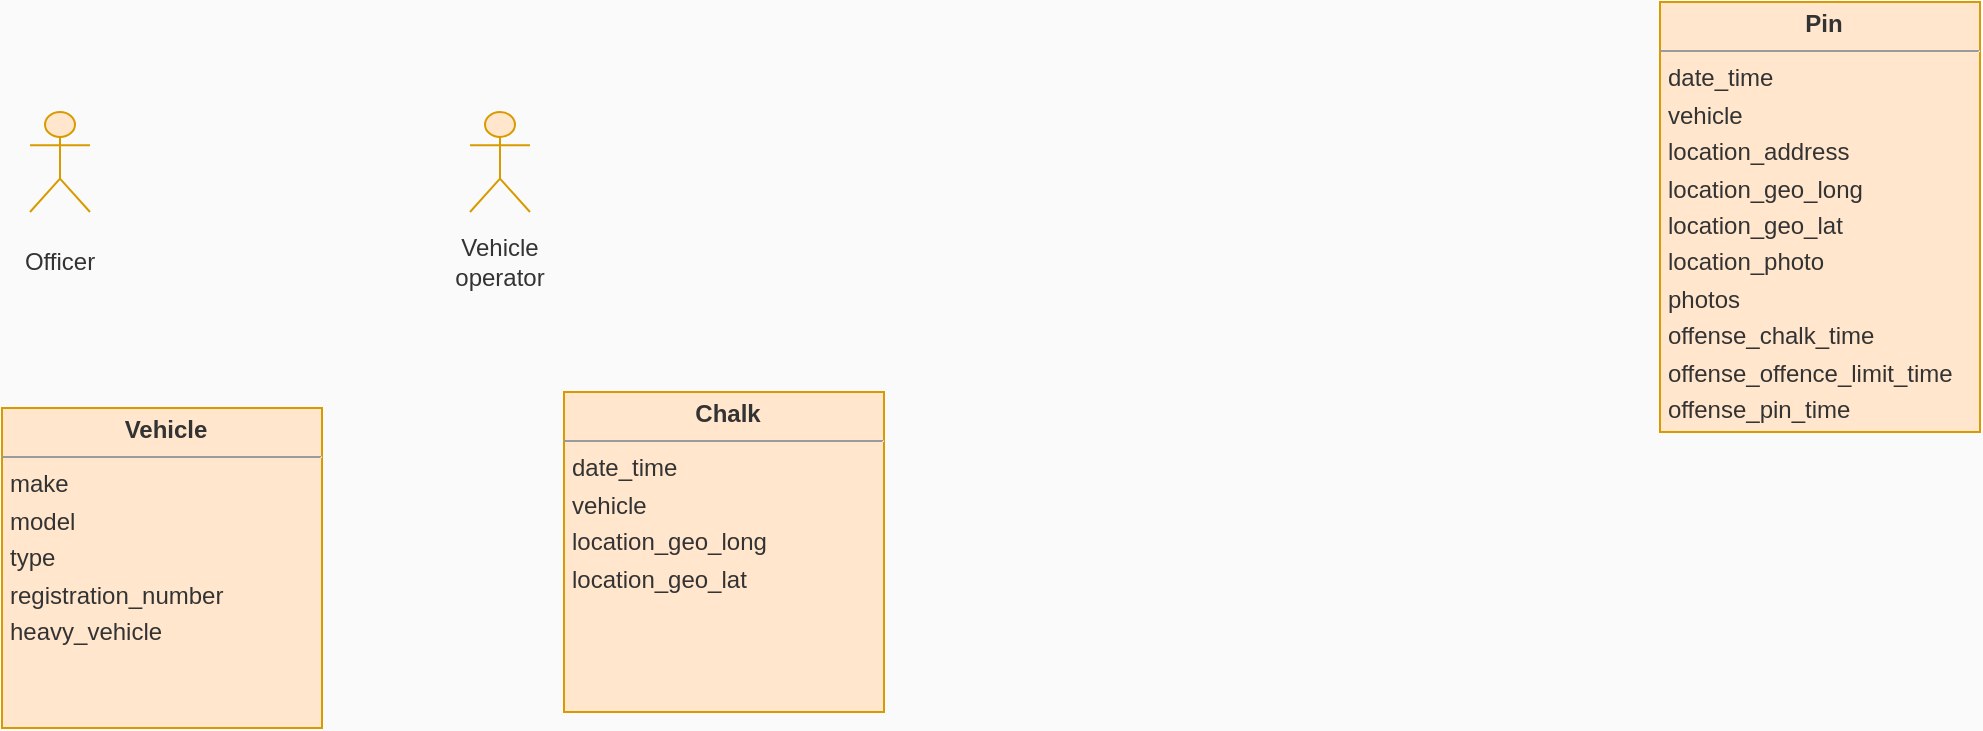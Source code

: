 <mxfile>
    <diagram id="kX5" name="Domain Modal">
        <mxGraphModel dx="1201" dy="583" grid="0" gridSize="10" guides="1" tooltips="1" connect="1" arrows="1" fold="1" page="1" pageScale="1" pageWidth="1169" pageHeight="827" background="#fafafa" math="0" shadow="0">
            <root>
                <mxCell id="page_root_kX5"/>
                <mxCell id="node_root_kX5" parent="page_root_kX5"/>
                <mxCell id="kX5-2" value="Officer" style="whiteSpace=wrap;html=1;rounded=0;fillColor=#ffe6cc;strokeColor=#d79b00;fontColor=#333333;shape=umlActor;verticalLabelPosition=bottom;outlineConnect=1" parent="node_root_kX5" vertex="1">
                    <mxGeometry x="95" y="85" width="30" height="50" as="geometry"/>
                </mxCell>
                <mxCell id="kX5-3" value="Vehicle operator" style="whiteSpace=wrap;html=1;rounded=0;fillColor=#ffe6cc;strokeColor=#d79b00;fontColor=#333333;shape=umlActor;verticalLabelPosition=bottom;outlineConnect=1" parent="node_root_kX5" vertex="1">
                    <mxGeometry x="315" y="85" width="30" height="50" as="geometry"/>
                </mxCell>
                <mxCell id="kX5-4" value="&lt;p style=&quot;margin:0px;margin-left:4px;margin-top:4px;text-align:center&quot;&gt;&lt;b&gt;Vehicle&lt;/b&gt;&lt;/p&gt;&lt;hr size=&quot;1&quot;/&gt;&lt;p style=&quot;margin:0px;margin-left:4px;margin-top:4px&quot;&gt;make&lt;/p&gt;&lt;p style=&quot;margin:0px;margin-left:4px;margin-top:4px&quot;&gt;model&lt;/p&gt;&lt;p style=&quot;margin:0px;margin-left:4px;margin-top:4px&quot;&gt;type&lt;/p&gt;&lt;p style=&quot;margin:0px;margin-left:4px;margin-top:4px&quot;&gt;registration_number&lt;/p&gt;&lt;p style=&quot;margin:0px;margin-left:4px;margin-top:4px&quot;&gt;heavy_vehicle&lt;/p&gt;" style="whiteSpace=wrap;html=1;rounded=0;fillColor=#ffe6cc;strokeColor=#d79b00;fontColor=#333333;align=left;overflow=fill;fontSize=12;fontFamily=Helvetica" parent="node_root_kX5" vertex="1">
                    <mxGeometry x="81" y="233" width="160" height="160" as="geometry"/>
                </mxCell>
                <mxCell id="kX5-5" value="&lt;p style=&quot;margin:0px;margin-left:4px;margin-top:4px;text-align:center&quot;&gt;&lt;b&gt;Chalk&lt;/b&gt;&lt;/p&gt;&lt;hr size=&quot;1&quot;/&gt;&lt;p style=&quot;margin:0px;margin-left:4px;margin-top:4px&quot;&gt;date_time&lt;/p&gt;&lt;p style=&quot;margin:0px;margin-left:4px;margin-top:4px&quot;&gt;vehicle&lt;/p&gt;&lt;p style=&quot;margin:0px;margin-left:4px;margin-top:4px&quot;&gt;location_geo_long&lt;/p&gt;&lt;p style=&quot;margin:0px;margin-left:4px;margin-top:4px&quot;&gt;location_geo_lat&lt;/p&gt;" style="whiteSpace=wrap;html=1;rounded=0;fillColor=#ffe6cc;strokeColor=#d79b00;fontColor=#333333;align=left;overflow=fill;fontSize=12;fontFamily=Helvetica" parent="node_root_kX5" vertex="1">
                    <mxGeometry x="362" y="225" width="160" height="160" as="geometry"/>
                </mxCell>
                <mxCell id="kX5-6" value="&lt;p style=&quot;margin:0px;margin-left:4px;margin-top:4px;text-align:center&quot;&gt;&lt;b&gt;Pin&lt;/b&gt;&lt;/p&gt;&lt;hr size=&quot;1&quot;/&gt;&lt;p style=&quot;margin:0px;margin-left:4px;margin-top:4px&quot;&gt;date_time&lt;/p&gt;&lt;p style=&quot;margin:0px;margin-left:4px;margin-top:4px&quot;&gt;vehicle&lt;/p&gt;&lt;p style=&quot;margin:0px;margin-left:4px;margin-top:4px&quot;&gt;location_address&lt;/p&gt;&lt;p style=&quot;margin:0px;margin-left:4px;margin-top:4px&quot;&gt;location_geo_long&lt;/p&gt;&lt;p style=&quot;margin:0px;margin-left:4px;margin-top:4px&quot;&gt;location_geo_lat&lt;/p&gt;&lt;p style=&quot;margin:0px;margin-left:4px;margin-top:4px&quot;&gt;location_photo&lt;/p&gt;&lt;p style=&quot;margin:0px;margin-left:4px;margin-top:4px&quot;&gt;photos&lt;/p&gt;&lt;p style=&quot;margin:0px;margin-left:4px;margin-top:4px&quot;&gt;offense_chalk_time&lt;/p&gt;&lt;p style=&quot;margin:0px;margin-left:4px;margin-top:4px&quot;&gt;offense_offence_limit_time&lt;/p&gt;&lt;p style=&quot;margin:0px;margin-left:4px;margin-top:4px&quot;&gt;offense_pin_time&lt;/p&gt;" style="whiteSpace=wrap;html=1;rounded=0;fillColor=#ffe6cc;strokeColor=#d79b00;fontColor=#333333;align=left;overflow=fill;fontSize=12;fontFamily=Helvetica" parent="node_root_kX5" vertex="1">
                    <mxGeometry x="910" y="30" width="160" height="215" as="geometry"/>
                </mxCell>
            </root>
        </mxGraphModel>
    </diagram>
</mxfile>